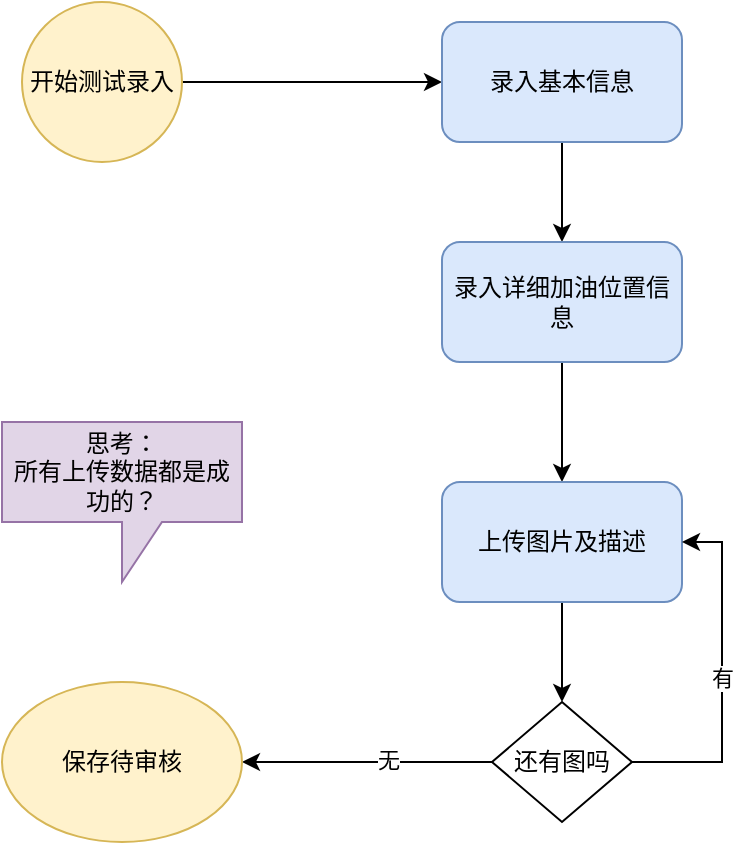 <mxfile version="17.1.0" type="github">
  <diagram id="QqMGb3HEDdaKd95GT7UP" name="Page-1">
    <mxGraphModel dx="830" dy="463" grid="1" gridSize="10" guides="1" tooltips="1" connect="1" arrows="1" fold="1" page="1" pageScale="1" pageWidth="827" pageHeight="1169" math="0" shadow="0">
      <root>
        <mxCell id="0" />
        <mxCell id="1" parent="0" />
        <mxCell id="Y_w5nPJDf5opE5NmH8y6-10" style="edgeStyle=orthogonalEdgeStyle;rounded=0;orthogonalLoop=1;jettySize=auto;html=1;entryX=0;entryY=0.5;entryDx=0;entryDy=0;" edge="1" parent="1" source="Y_w5nPJDf5opE5NmH8y6-1" target="Y_w5nPJDf5opE5NmH8y6-2">
          <mxGeometry relative="1" as="geometry" />
        </mxCell>
        <mxCell id="Y_w5nPJDf5opE5NmH8y6-1" value="开始测试录入" style="ellipse;whiteSpace=wrap;html=1;aspect=fixed;fillColor=#fff2cc;strokeColor=#d6b656;" vertex="1" parent="1">
          <mxGeometry x="70" y="100" width="80" height="80" as="geometry" />
        </mxCell>
        <mxCell id="Y_w5nPJDf5opE5NmH8y6-11" style="edgeStyle=orthogonalEdgeStyle;rounded=0;orthogonalLoop=1;jettySize=auto;html=1;entryX=0.5;entryY=0;entryDx=0;entryDy=0;" edge="1" parent="1" source="Y_w5nPJDf5opE5NmH8y6-2" target="Y_w5nPJDf5opE5NmH8y6-3">
          <mxGeometry relative="1" as="geometry" />
        </mxCell>
        <mxCell id="Y_w5nPJDf5opE5NmH8y6-2" value="录入基本信息" style="rounded=1;whiteSpace=wrap;html=1;fillColor=#dae8fc;strokeColor=#6c8ebf;" vertex="1" parent="1">
          <mxGeometry x="280" y="110" width="120" height="60" as="geometry" />
        </mxCell>
        <mxCell id="Y_w5nPJDf5opE5NmH8y6-12" style="edgeStyle=orthogonalEdgeStyle;rounded=0;orthogonalLoop=1;jettySize=auto;html=1;entryX=0.5;entryY=0;entryDx=0;entryDy=0;" edge="1" parent="1" source="Y_w5nPJDf5opE5NmH8y6-3" target="Y_w5nPJDf5opE5NmH8y6-6">
          <mxGeometry relative="1" as="geometry" />
        </mxCell>
        <mxCell id="Y_w5nPJDf5opE5NmH8y6-3" value="录入详细加油位置信息" style="rounded=1;whiteSpace=wrap;html=1;fillColor=#dae8fc;strokeColor=#6c8ebf;" vertex="1" parent="1">
          <mxGeometry x="280" y="220" width="120" height="60" as="geometry" />
        </mxCell>
        <mxCell id="Y_w5nPJDf5opE5NmH8y6-13" style="edgeStyle=orthogonalEdgeStyle;rounded=0;orthogonalLoop=1;jettySize=auto;html=1;entryX=0.5;entryY=0;entryDx=0;entryDy=0;" edge="1" parent="1" source="Y_w5nPJDf5opE5NmH8y6-6" target="Y_w5nPJDf5opE5NmH8y6-7">
          <mxGeometry relative="1" as="geometry">
            <mxPoint x="350" y="440" as="targetPoint" />
          </mxGeometry>
        </mxCell>
        <mxCell id="Y_w5nPJDf5opE5NmH8y6-6" value="上传图片及描述" style="rounded=1;whiteSpace=wrap;html=1;fillColor=#dae8fc;strokeColor=#6c8ebf;" vertex="1" parent="1">
          <mxGeometry x="280" y="340" width="120" height="60" as="geometry" />
        </mxCell>
        <mxCell id="Y_w5nPJDf5opE5NmH8y6-14" value="有" style="edgeStyle=orthogonalEdgeStyle;rounded=0;orthogonalLoop=1;jettySize=auto;html=1;entryX=1;entryY=0.5;entryDx=0;entryDy=0;" edge="1" parent="1" source="Y_w5nPJDf5opE5NmH8y6-7" target="Y_w5nPJDf5opE5NmH8y6-6">
          <mxGeometry relative="1" as="geometry">
            <Array as="points">
              <mxPoint x="420" y="480" />
              <mxPoint x="420" y="370" />
            </Array>
          </mxGeometry>
        </mxCell>
        <mxCell id="Y_w5nPJDf5opE5NmH8y6-15" style="edgeStyle=orthogonalEdgeStyle;rounded=0;orthogonalLoop=1;jettySize=auto;html=1;entryX=1;entryY=0.5;entryDx=0;entryDy=0;" edge="1" parent="1" source="Y_w5nPJDf5opE5NmH8y6-7" target="Y_w5nPJDf5opE5NmH8y6-9">
          <mxGeometry relative="1" as="geometry" />
        </mxCell>
        <mxCell id="Y_w5nPJDf5opE5NmH8y6-16" value="无" style="edgeLabel;html=1;align=center;verticalAlign=middle;resizable=0;points=[];" vertex="1" connectable="0" parent="Y_w5nPJDf5opE5NmH8y6-15">
          <mxGeometry x="-0.165" y="-1" relative="1" as="geometry">
            <mxPoint as="offset" />
          </mxGeometry>
        </mxCell>
        <mxCell id="Y_w5nPJDf5opE5NmH8y6-7" value="还有图吗" style="rhombus;whiteSpace=wrap;html=1;" vertex="1" parent="1">
          <mxGeometry x="305" y="450" width="70" height="60" as="geometry" />
        </mxCell>
        <mxCell id="Y_w5nPJDf5opE5NmH8y6-9" value="保存待审核" style="ellipse;whiteSpace=wrap;html=1;fillColor=#fff2cc;strokeColor=#d6b656;" vertex="1" parent="1">
          <mxGeometry x="60" y="440" width="120" height="80" as="geometry" />
        </mxCell>
        <mxCell id="Y_w5nPJDf5opE5NmH8y6-17" value="思考：&lt;br&gt;所有上传数据都是成功的？" style="shape=callout;whiteSpace=wrap;html=1;perimeter=calloutPerimeter;fillColor=#e1d5e7;strokeColor=#9673a6;" vertex="1" parent="1">
          <mxGeometry x="60" y="310" width="120" height="80" as="geometry" />
        </mxCell>
      </root>
    </mxGraphModel>
  </diagram>
</mxfile>
